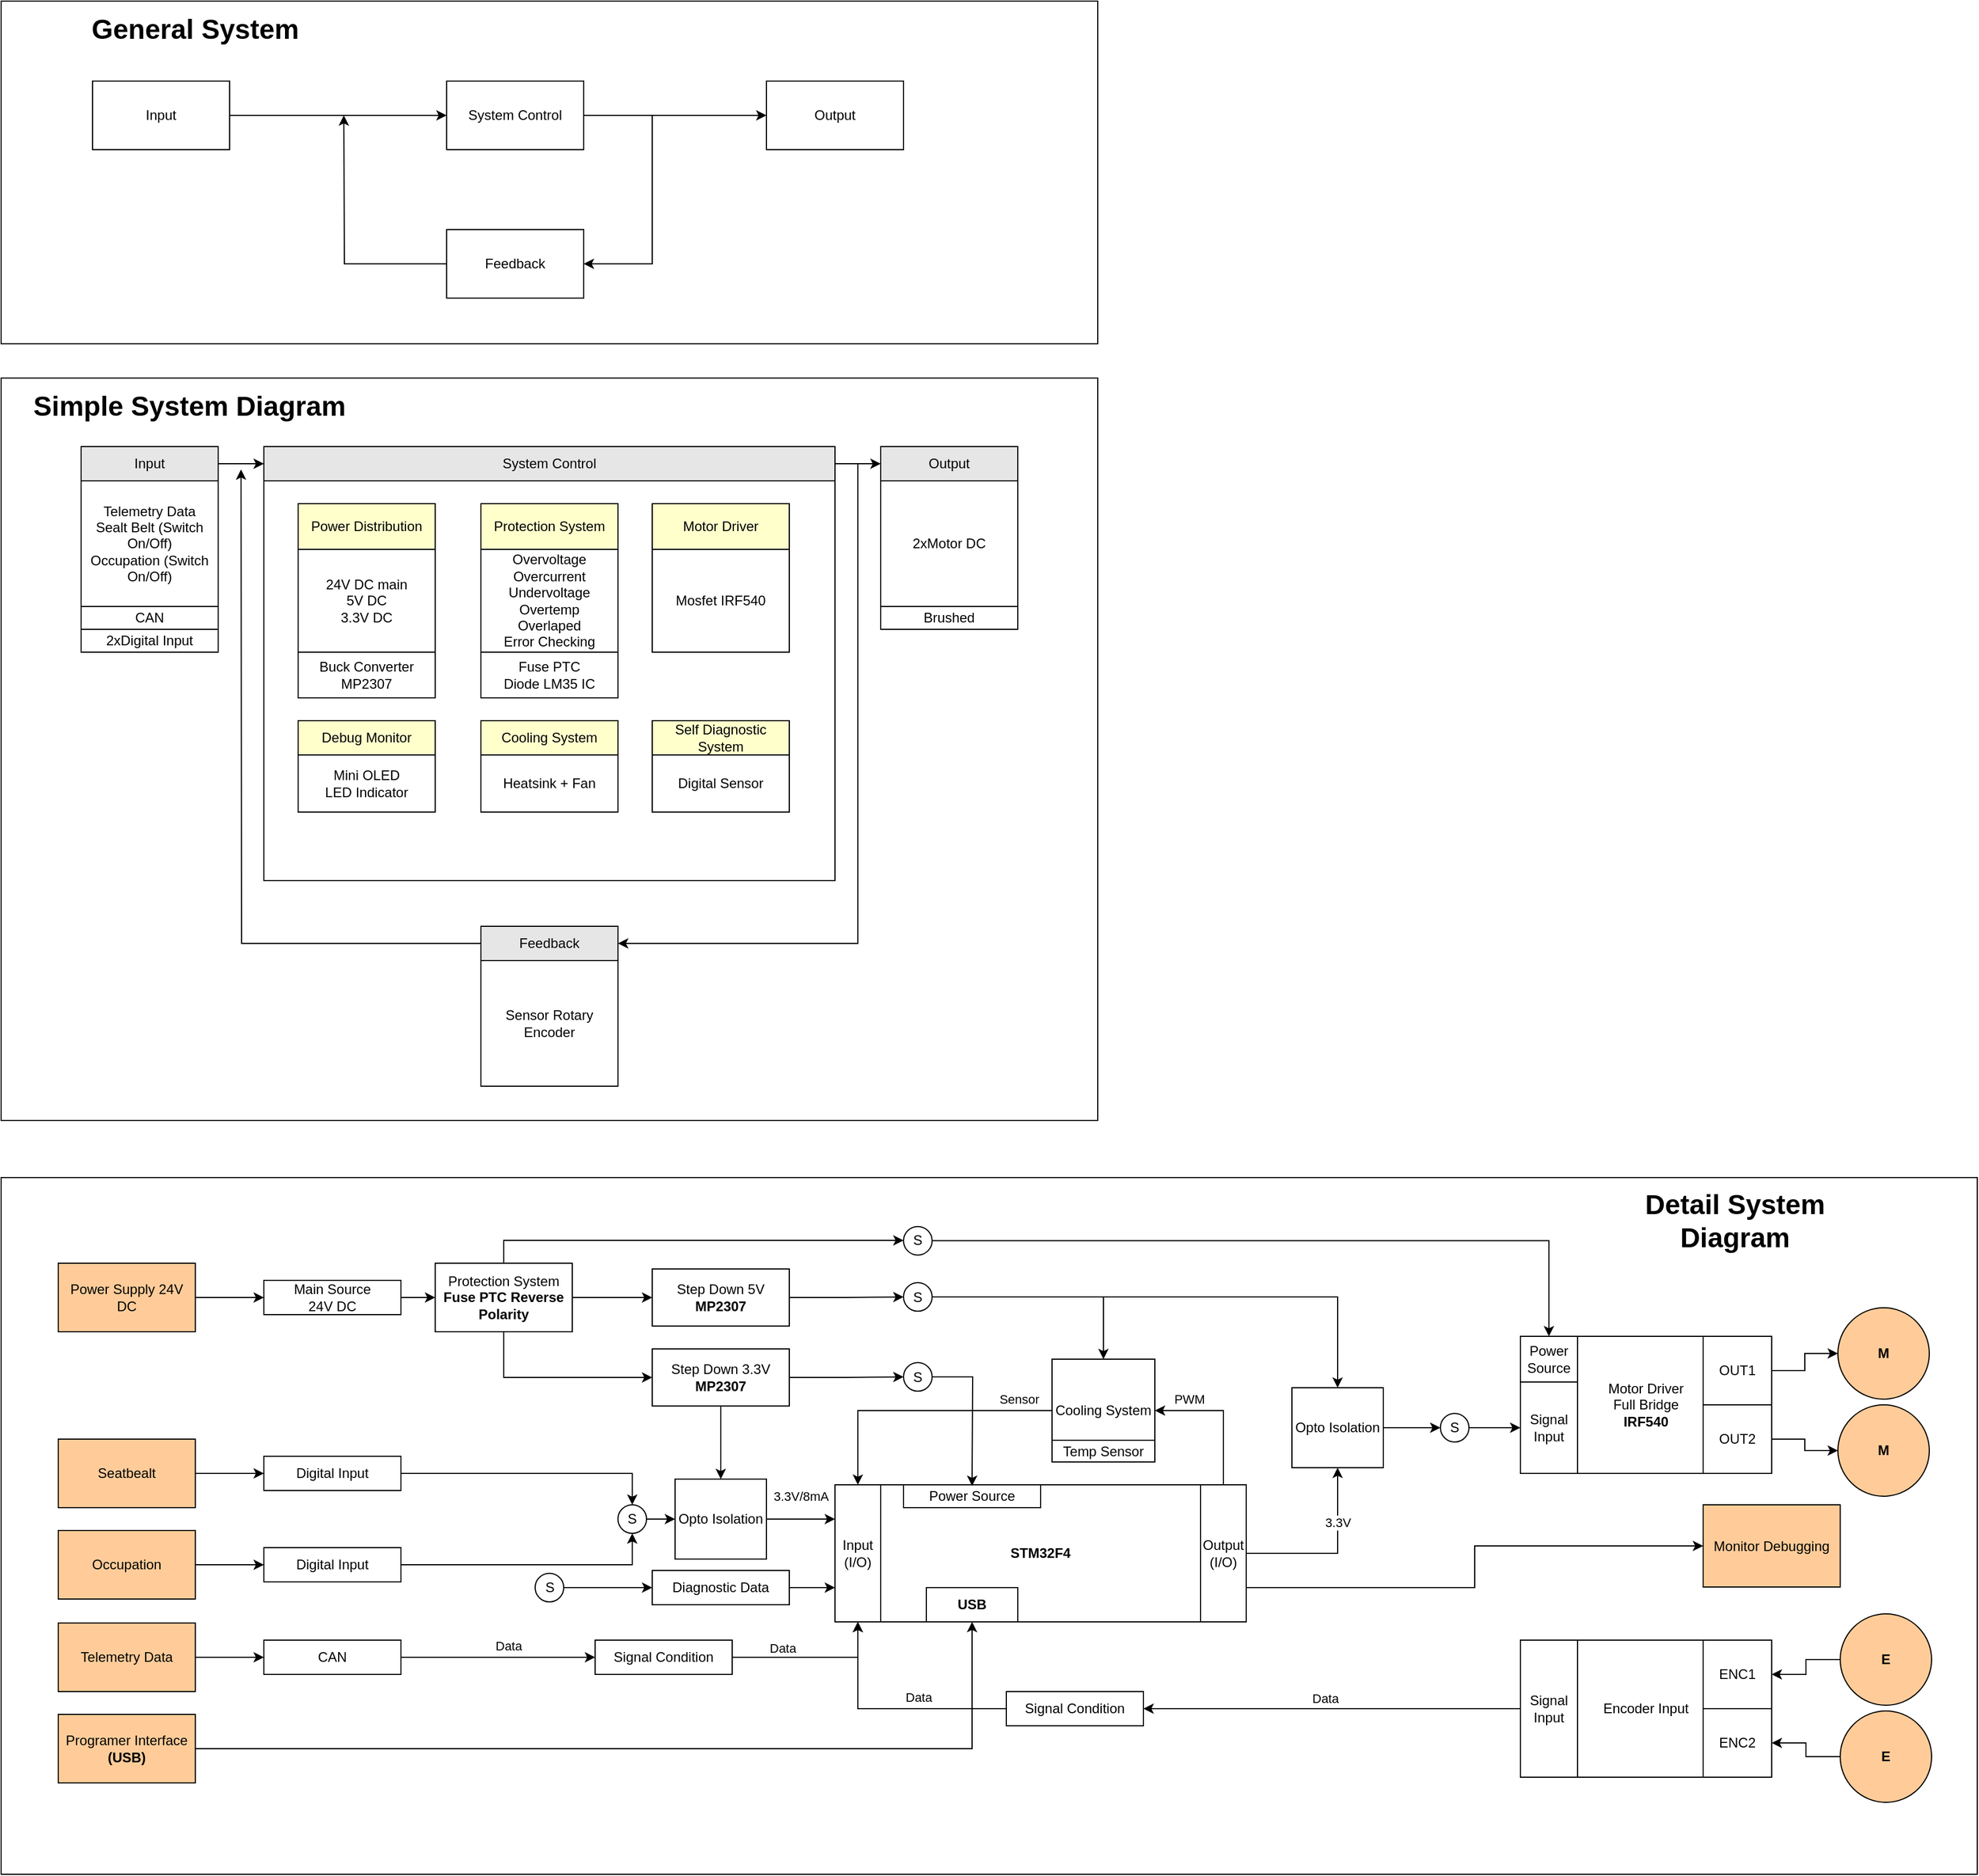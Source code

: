 <mxfile version="27.2.0">
  <diagram name="Page-1" id="41Ni5jZukup1uCENaV6l">
    <mxGraphModel dx="2491" dy="1466" grid="1" gridSize="10" guides="1" tooltips="1" connect="1" arrows="1" fold="1" page="1" pageScale="1" pageWidth="850" pageHeight="1100" math="0" shadow="0">
      <root>
        <mxCell id="0" />
        <mxCell id="1" parent="0" />
        <mxCell id="dQ-UanCfNuNo6SUK2G3S-51" value="" style="rounded=0;whiteSpace=wrap;html=1;movable=1;resizable=1;rotatable=1;deletable=1;editable=1;locked=0;connectable=1;" parent="1" vertex="1">
          <mxGeometry y="1030" width="1730" height="610" as="geometry" />
        </mxCell>
        <mxCell id="dQ-UanCfNuNo6SUK2G3S-48" value="" style="rounded=0;whiteSpace=wrap;html=1;" parent="1" vertex="1">
          <mxGeometry width="960" height="300" as="geometry" />
        </mxCell>
        <mxCell id="dQ-UanCfNuNo6SUK2G3S-47" value="" style="rounded=0;whiteSpace=wrap;html=1;" parent="1" vertex="1">
          <mxGeometry y="330" width="960" height="650" as="geometry" />
        </mxCell>
        <mxCell id="dQ-UanCfNuNo6SUK2G3S-27" value="" style="rounded=0;whiteSpace=wrap;html=1;" parent="1" vertex="1">
          <mxGeometry x="230" y="420" width="500" height="350" as="geometry" />
        </mxCell>
        <mxCell id="dQ-UanCfNuNo6SUK2G3S-7" value="" style="edgeStyle=orthogonalEdgeStyle;rounded=0;orthogonalLoop=1;jettySize=auto;html=1;" parent="1" source="dQ-UanCfNuNo6SUK2G3S-1" target="dQ-UanCfNuNo6SUK2G3S-2" edge="1">
          <mxGeometry relative="1" as="geometry" />
        </mxCell>
        <mxCell id="dQ-UanCfNuNo6SUK2G3S-1" value="Input" style="rounded=0;whiteSpace=wrap;html=1;" parent="1" vertex="1">
          <mxGeometry x="80" y="70" width="120" height="60" as="geometry" />
        </mxCell>
        <mxCell id="dQ-UanCfNuNo6SUK2G3S-8" value="" style="edgeStyle=orthogonalEdgeStyle;rounded=0;orthogonalLoop=1;jettySize=auto;html=1;" parent="1" source="dQ-UanCfNuNo6SUK2G3S-2" target="dQ-UanCfNuNo6SUK2G3S-4" edge="1">
          <mxGeometry relative="1" as="geometry" />
        </mxCell>
        <mxCell id="dQ-UanCfNuNo6SUK2G3S-9" style="edgeStyle=orthogonalEdgeStyle;rounded=0;orthogonalLoop=1;jettySize=auto;html=1;entryX=1;entryY=0.5;entryDx=0;entryDy=0;" parent="1" source="dQ-UanCfNuNo6SUK2G3S-2" target="dQ-UanCfNuNo6SUK2G3S-3" edge="1">
          <mxGeometry relative="1" as="geometry">
            <Array as="points">
              <mxPoint x="570" y="100" />
              <mxPoint x="570" y="230" />
            </Array>
          </mxGeometry>
        </mxCell>
        <mxCell id="dQ-UanCfNuNo6SUK2G3S-2" value="System Control" style="rounded=0;whiteSpace=wrap;html=1;" parent="1" vertex="1">
          <mxGeometry x="390" y="70" width="120" height="60" as="geometry" />
        </mxCell>
        <mxCell id="dQ-UanCfNuNo6SUK2G3S-10" style="edgeStyle=orthogonalEdgeStyle;rounded=0;orthogonalLoop=1;jettySize=auto;html=1;" parent="1" source="dQ-UanCfNuNo6SUK2G3S-3" edge="1">
          <mxGeometry relative="1" as="geometry">
            <mxPoint x="300" y="100" as="targetPoint" />
          </mxGeometry>
        </mxCell>
        <mxCell id="dQ-UanCfNuNo6SUK2G3S-3" value="Feedback" style="rounded=0;whiteSpace=wrap;html=1;" parent="1" vertex="1">
          <mxGeometry x="390" y="200" width="120" height="60" as="geometry" />
        </mxCell>
        <mxCell id="dQ-UanCfNuNo6SUK2G3S-4" value="Output" style="rounded=0;whiteSpace=wrap;html=1;" parent="1" vertex="1">
          <mxGeometry x="670" y="70" width="120" height="60" as="geometry" />
        </mxCell>
        <mxCell id="dQ-UanCfNuNo6SUK2G3S-41" style="edgeStyle=orthogonalEdgeStyle;rounded=0;orthogonalLoop=1;jettySize=auto;html=1;entryX=0;entryY=0.5;entryDx=0;entryDy=0;" parent="1" source="dQ-UanCfNuNo6SUK2G3S-11" target="dQ-UanCfNuNo6SUK2G3S-17" edge="1">
          <mxGeometry relative="1" as="geometry" />
        </mxCell>
        <mxCell id="dQ-UanCfNuNo6SUK2G3S-11" value="Input" style="rounded=0;whiteSpace=wrap;html=1;fillColor=#E6E6E6;" parent="1" vertex="1">
          <mxGeometry x="70" y="390" width="120" height="30" as="geometry" />
        </mxCell>
        <mxCell id="dQ-UanCfNuNo6SUK2G3S-12" value="Telemetry Data&lt;div&gt;&lt;div&gt;Sealt Belt (Switch On/Off)&lt;/div&gt;&lt;div&gt;Occupation (Switch On/Off)&lt;/div&gt;&lt;/div&gt;" style="rounded=0;whiteSpace=wrap;html=1;" parent="1" vertex="1">
          <mxGeometry x="70" y="420" width="120" height="110" as="geometry" />
        </mxCell>
        <mxCell id="dQ-UanCfNuNo6SUK2G3S-16" value="CAN" style="rounded=0;whiteSpace=wrap;html=1;" parent="1" vertex="1">
          <mxGeometry x="70" y="530" width="120" height="20" as="geometry" />
        </mxCell>
        <mxCell id="dQ-UanCfNuNo6SUK2G3S-42" style="edgeStyle=orthogonalEdgeStyle;rounded=0;orthogonalLoop=1;jettySize=auto;html=1;entryX=0;entryY=0.5;entryDx=0;entryDy=0;" parent="1" source="dQ-UanCfNuNo6SUK2G3S-17" target="dQ-UanCfNuNo6SUK2G3S-33" edge="1">
          <mxGeometry relative="1" as="geometry" />
        </mxCell>
        <mxCell id="dQ-UanCfNuNo6SUK2G3S-43" style="edgeStyle=orthogonalEdgeStyle;rounded=0;orthogonalLoop=1;jettySize=auto;html=1;entryX=1;entryY=0.5;entryDx=0;entryDy=0;" parent="1" source="dQ-UanCfNuNo6SUK2G3S-17" target="dQ-UanCfNuNo6SUK2G3S-37" edge="1">
          <mxGeometry relative="1" as="geometry">
            <Array as="points">
              <mxPoint x="750" y="405" />
              <mxPoint x="750" y="825" />
            </Array>
          </mxGeometry>
        </mxCell>
        <mxCell id="dQ-UanCfNuNo6SUK2G3S-17" value="System Control" style="rounded=0;whiteSpace=wrap;html=1;fillColor=#E6E6E6;" parent="1" vertex="1">
          <mxGeometry x="230" y="390" width="500" height="30" as="geometry" />
        </mxCell>
        <mxCell id="dQ-UanCfNuNo6SUK2G3S-19" value="Protection System" style="rounded=0;whiteSpace=wrap;html=1;fillColor=#FFFFCC;" parent="1" vertex="1">
          <mxGeometry x="420" y="440" width="120" height="40" as="geometry" />
        </mxCell>
        <mxCell id="dQ-UanCfNuNo6SUK2G3S-22" value="Power Distribution" style="rounded=0;whiteSpace=wrap;html=1;fillColor=#FFFFCC;" parent="1" vertex="1">
          <mxGeometry x="260" y="440" width="120" height="40" as="geometry" />
        </mxCell>
        <mxCell id="dQ-UanCfNuNo6SUK2G3S-23" value="Motor Driver" style="rounded=0;whiteSpace=wrap;html=1;fillColor=#FFFFCC;" parent="1" vertex="1">
          <mxGeometry x="570" y="440" width="120" height="40" as="geometry" />
        </mxCell>
        <mxCell id="dQ-UanCfNuNo6SUK2G3S-24" value="Overvoltage&lt;div&gt;Overcurrent&lt;/div&gt;&lt;div&gt;Undervoltage&lt;/div&gt;&lt;div&gt;Overtemp&lt;/div&gt;&lt;div&gt;Overlaped&lt;/div&gt;&lt;div&gt;Error Checking&lt;/div&gt;" style="rounded=0;whiteSpace=wrap;html=1;" parent="1" vertex="1">
          <mxGeometry x="420" y="480" width="120" height="90" as="geometry" />
        </mxCell>
        <mxCell id="dQ-UanCfNuNo6SUK2G3S-25" value="24V DC main&lt;div&gt;5V DC&lt;/div&gt;&lt;div&gt;3.3V DC&lt;/div&gt;" style="rounded=0;whiteSpace=wrap;html=1;" parent="1" vertex="1">
          <mxGeometry x="260" y="480" width="120" height="90" as="geometry" />
        </mxCell>
        <mxCell id="dQ-UanCfNuNo6SUK2G3S-26" value="Mosfet IRF540" style="rounded=0;whiteSpace=wrap;html=1;" parent="1" vertex="1">
          <mxGeometry x="570" y="480" width="120" height="90" as="geometry" />
        </mxCell>
        <mxCell id="dQ-UanCfNuNo6SUK2G3S-28" value="Buck Converter&lt;div&gt;MP2307&lt;/div&gt;" style="rounded=0;whiteSpace=wrap;html=1;" parent="1" vertex="1">
          <mxGeometry x="260" y="570" width="120" height="40" as="geometry" />
        </mxCell>
        <mxCell id="dQ-UanCfNuNo6SUK2G3S-29" value="Fuse PTC Diode&amp;nbsp;LM35 IC" style="rounded=0;whiteSpace=wrap;html=1;" parent="1" vertex="1">
          <mxGeometry x="420" y="570" width="120" height="40" as="geometry" />
        </mxCell>
        <mxCell id="dQ-UanCfNuNo6SUK2G3S-30" value="2xDigital Input" style="rounded=0;whiteSpace=wrap;html=1;" parent="1" vertex="1">
          <mxGeometry x="70" y="550" width="120" height="20" as="geometry" />
        </mxCell>
        <mxCell id="dQ-UanCfNuNo6SUK2G3S-31" value="Debug Monitor" style="rounded=0;whiteSpace=wrap;html=1;fillColor=#FFFFCC;" parent="1" vertex="1">
          <mxGeometry x="260" y="630" width="120" height="30" as="geometry" />
        </mxCell>
        <mxCell id="dQ-UanCfNuNo6SUK2G3S-32" value="Mini OLED&lt;div&gt;LED Indicator&lt;/div&gt;" style="rounded=0;whiteSpace=wrap;html=1;" parent="1" vertex="1">
          <mxGeometry x="260" y="660" width="120" height="50" as="geometry" />
        </mxCell>
        <mxCell id="dQ-UanCfNuNo6SUK2G3S-33" value="Output" style="rounded=0;whiteSpace=wrap;html=1;fillColor=#E6E6E6;" parent="1" vertex="1">
          <mxGeometry x="770" y="390" width="120" height="30" as="geometry" />
        </mxCell>
        <mxCell id="dQ-UanCfNuNo6SUK2G3S-34" value="2xMotor DC" style="rounded=0;whiteSpace=wrap;html=1;" parent="1" vertex="1">
          <mxGeometry x="770" y="420" width="120" height="110" as="geometry" />
        </mxCell>
        <mxCell id="dQ-UanCfNuNo6SUK2G3S-35" value="Brushed" style="rounded=0;whiteSpace=wrap;html=1;" parent="1" vertex="1">
          <mxGeometry x="770" y="530" width="120" height="20" as="geometry" />
        </mxCell>
        <mxCell id="dQ-UanCfNuNo6SUK2G3S-44" style="edgeStyle=orthogonalEdgeStyle;rounded=0;orthogonalLoop=1;jettySize=auto;html=1;" parent="1" source="dQ-UanCfNuNo6SUK2G3S-37" edge="1">
          <mxGeometry relative="1" as="geometry">
            <mxPoint x="210" y="410" as="targetPoint" />
          </mxGeometry>
        </mxCell>
        <mxCell id="dQ-UanCfNuNo6SUK2G3S-37" value="Feedback" style="rounded=0;whiteSpace=wrap;html=1;fillColor=#E6E6E6;" parent="1" vertex="1">
          <mxGeometry x="420" y="810" width="120" height="30" as="geometry" />
        </mxCell>
        <mxCell id="dQ-UanCfNuNo6SUK2G3S-38" value="Sensor Rotary Encoder" style="rounded=0;whiteSpace=wrap;html=1;" parent="1" vertex="1">
          <mxGeometry x="420" y="840" width="120" height="110" as="geometry" />
        </mxCell>
        <mxCell id="dQ-UanCfNuNo6SUK2G3S-45" value="Cooling System" style="rounded=0;whiteSpace=wrap;html=1;fillColor=#FFFFCC;" parent="1" vertex="1">
          <mxGeometry x="420" y="630" width="120" height="30" as="geometry" />
        </mxCell>
        <mxCell id="dQ-UanCfNuNo6SUK2G3S-46" value="Heatsink + Fan" style="rounded=0;whiteSpace=wrap;html=1;" parent="1" vertex="1">
          <mxGeometry x="420" y="660" width="120" height="50" as="geometry" />
        </mxCell>
        <mxCell id="dQ-UanCfNuNo6SUK2G3S-49" value="&lt;font style=&quot;font-size: 24px;&quot;&gt;General System&lt;/font&gt;" style="text;html=1;align=center;verticalAlign=middle;whiteSpace=wrap;rounded=0;fontStyle=1" parent="1" vertex="1">
          <mxGeometry x="30" y="10" width="280" height="30" as="geometry" />
        </mxCell>
        <mxCell id="dQ-UanCfNuNo6SUK2G3S-50" value="&lt;font style=&quot;font-size: 24px;&quot;&gt;Simple System Diagram&lt;/font&gt;" style="text;html=1;align=center;verticalAlign=middle;whiteSpace=wrap;rounded=0;fontStyle=1" parent="1" vertex="1">
          <mxGeometry x="10" y="340" width="310" height="30" as="geometry" />
        </mxCell>
        <mxCell id="dQ-UanCfNuNo6SUK2G3S-52" value="&lt;font style=&quot;font-size: 24px;&quot;&gt;Detail System Diagram&lt;/font&gt;" style="text;html=1;align=center;verticalAlign=middle;whiteSpace=wrap;rounded=0;fontStyle=1" parent="1" vertex="1">
          <mxGeometry x="1418" y="1035" width="200" height="65" as="geometry" />
        </mxCell>
        <mxCell id="dQ-UanCfNuNo6SUK2G3S-204" style="edgeStyle=orthogonalEdgeStyle;rounded=0;orthogonalLoop=1;jettySize=auto;html=1;entryX=0.5;entryY=0;entryDx=0;entryDy=0;" parent="1" source="dQ-UanCfNuNo6SUK2G3S-53" target="dQ-UanCfNuNo6SUK2G3S-196" edge="1">
          <mxGeometry relative="1" as="geometry" />
        </mxCell>
        <mxCell id="dQ-UanCfNuNo6SUK2G3S-53" value="Digital Input" style="rounded=0;whiteSpace=wrap;html=1;" parent="1" vertex="1">
          <mxGeometry x="230" y="1274" width="120" height="30" as="geometry" />
        </mxCell>
        <mxCell id="dQ-UanCfNuNo6SUK2G3S-205" style="edgeStyle=orthogonalEdgeStyle;rounded=0;orthogonalLoop=1;jettySize=auto;html=1;entryX=0.5;entryY=1;entryDx=0;entryDy=0;" parent="1" source="dQ-UanCfNuNo6SUK2G3S-54" target="dQ-UanCfNuNo6SUK2G3S-196" edge="1">
          <mxGeometry relative="1" as="geometry" />
        </mxCell>
        <mxCell id="dQ-UanCfNuNo6SUK2G3S-54" value="Digital Input" style="rounded=0;whiteSpace=wrap;html=1;" parent="1" vertex="1">
          <mxGeometry x="230" y="1354" width="120" height="30" as="geometry" />
        </mxCell>
        <mxCell id="dQ-UanCfNuNo6SUK2G3S-66" style="edgeStyle=orthogonalEdgeStyle;rounded=0;orthogonalLoop=1;jettySize=auto;html=1;" parent="1" source="dQ-UanCfNuNo6SUK2G3S-152" target="dQ-UanCfNuNo6SUK2G3S-63" edge="1">
          <mxGeometry relative="1" as="geometry" />
        </mxCell>
        <mxCell id="dQ-UanCfNuNo6SUK2G3S-157" value="Data" style="edgeLabel;html=1;align=center;verticalAlign=middle;resizable=0;points=[];" parent="dQ-UanCfNuNo6SUK2G3S-66" vertex="1" connectable="0">
          <mxGeometry x="-0.379" relative="1" as="geometry">
            <mxPoint y="-8" as="offset" />
          </mxGeometry>
        </mxCell>
        <mxCell id="dQ-UanCfNuNo6SUK2G3S-55" value="CAN" style="rounded=0;whiteSpace=wrap;html=1;" parent="1" vertex="1">
          <mxGeometry x="230" y="1435" width="120" height="30" as="geometry" />
        </mxCell>
        <mxCell id="dQ-UanCfNuNo6SUK2G3S-65" style="edgeStyle=orthogonalEdgeStyle;rounded=0;orthogonalLoop=1;jettySize=auto;html=1;entryX=0;entryY=0.25;entryDx=0;entryDy=0;" parent="1" source="dQ-UanCfNuNo6SUK2G3S-56" target="dQ-UanCfNuNo6SUK2G3S-63" edge="1">
          <mxGeometry relative="1" as="geometry" />
        </mxCell>
        <mxCell id="dQ-UanCfNuNo6SUK2G3S-71" value="3.3V/8mA" style="edgeLabel;html=1;align=center;verticalAlign=middle;resizable=0;points=[];" parent="dQ-UanCfNuNo6SUK2G3S-65" vertex="1" connectable="0">
          <mxGeometry x="-0.229" y="-1" relative="1" as="geometry">
            <mxPoint x="7" y="-21" as="offset" />
          </mxGeometry>
        </mxCell>
        <mxCell id="dQ-UanCfNuNo6SUK2G3S-56" value="Opto Isolation" style="rounded=0;whiteSpace=wrap;html=1;" parent="1" vertex="1">
          <mxGeometry x="590" y="1294" width="80" height="70" as="geometry" />
        </mxCell>
        <mxCell id="dQ-UanCfNuNo6SUK2G3S-76" style="edgeStyle=orthogonalEdgeStyle;rounded=0;orthogonalLoop=1;jettySize=auto;html=1;" parent="1" source="dQ-UanCfNuNo6SUK2G3S-104" target="dQ-UanCfNuNo6SUK2G3S-69" edge="1">
          <mxGeometry relative="1" as="geometry" />
        </mxCell>
        <mxCell id="dQ-UanCfNuNo6SUK2G3S-68" value="Main Source&lt;div&gt;24V DC&lt;/div&gt;" style="rounded=0;whiteSpace=wrap;html=1;" parent="1" vertex="1">
          <mxGeometry x="230" y="1120" width="120" height="30" as="geometry" />
        </mxCell>
        <mxCell id="dQ-UanCfNuNo6SUK2G3S-148" style="edgeStyle=orthogonalEdgeStyle;rounded=0;orthogonalLoop=1;jettySize=auto;html=1;entryX=0.5;entryY=0;entryDx=0;entryDy=0;" parent="1" source="dQ-UanCfNuNo6SUK2G3S-193" target="dQ-UanCfNuNo6SUK2G3S-146" edge="1">
          <mxGeometry relative="1" as="geometry" />
        </mxCell>
        <mxCell id="dQ-UanCfNuNo6SUK2G3S-198" style="edgeStyle=orthogonalEdgeStyle;rounded=0;orthogonalLoop=1;jettySize=auto;html=1;entryX=0;entryY=0.5;entryDx=0;entryDy=0;" parent="1" source="dQ-UanCfNuNo6SUK2G3S-69" target="dQ-UanCfNuNo6SUK2G3S-193" edge="1">
          <mxGeometry relative="1" as="geometry" />
        </mxCell>
        <mxCell id="dQ-UanCfNuNo6SUK2G3S-69" value="Step Down 5V&lt;div&gt;&lt;b&gt;MP2307&lt;/b&gt;&lt;/div&gt;" style="rounded=0;whiteSpace=wrap;html=1;" parent="1" vertex="1">
          <mxGeometry x="570" y="1110" width="120" height="50" as="geometry" />
        </mxCell>
        <mxCell id="dQ-UanCfNuNo6SUK2G3S-74" style="edgeStyle=orthogonalEdgeStyle;rounded=0;orthogonalLoop=1;jettySize=auto;html=1;" parent="1" source="dQ-UanCfNuNo6SUK2G3S-70" target="dQ-UanCfNuNo6SUK2G3S-56" edge="1">
          <mxGeometry relative="1" as="geometry" />
        </mxCell>
        <mxCell id="dQ-UanCfNuNo6SUK2G3S-199" style="edgeStyle=orthogonalEdgeStyle;rounded=0;orthogonalLoop=1;jettySize=auto;html=1;entryX=0;entryY=0.5;entryDx=0;entryDy=0;" parent="1" source="dQ-UanCfNuNo6SUK2G3S-70" target="dQ-UanCfNuNo6SUK2G3S-195" edge="1">
          <mxGeometry relative="1" as="geometry">
            <mxPoint x="750" y="1205.0" as="targetPoint" />
          </mxGeometry>
        </mxCell>
        <mxCell id="dQ-UanCfNuNo6SUK2G3S-70" value="Step Down 3.3V&lt;div&gt;&lt;b&gt;MP2307&lt;/b&gt;&lt;/div&gt;" style="rounded=0;whiteSpace=wrap;html=1;" parent="1" vertex="1">
          <mxGeometry x="570" y="1180" width="120" height="50" as="geometry" />
        </mxCell>
        <mxCell id="dQ-UanCfNuNo6SUK2G3S-75" value="" style="group" parent="1" vertex="1" connectable="0">
          <mxGeometry x="730" y="1299" width="360" height="120" as="geometry" />
        </mxCell>
        <mxCell id="dQ-UanCfNuNo6SUK2G3S-60" value="&lt;b&gt;STM32F4&lt;/b&gt;" style="rounded=0;whiteSpace=wrap;html=1;" parent="dQ-UanCfNuNo6SUK2G3S-75" vertex="1">
          <mxGeometry width="360" height="120" as="geometry" />
        </mxCell>
        <mxCell id="dQ-UanCfNuNo6SUK2G3S-63" value="Input (I/O)" style="rounded=0;whiteSpace=wrap;html=1;" parent="dQ-UanCfNuNo6SUK2G3S-75" vertex="1">
          <mxGeometry width="40" height="120" as="geometry" />
        </mxCell>
        <mxCell id="dQ-UanCfNuNo6SUK2G3S-64" value="Output (I/O)" style="rounded=0;whiteSpace=wrap;html=1;" parent="dQ-UanCfNuNo6SUK2G3S-75" vertex="1">
          <mxGeometry x="320" width="40" height="120" as="geometry" />
        </mxCell>
        <mxCell id="dQ-UanCfNuNo6SUK2G3S-67" value="Power Source" style="rounded=0;whiteSpace=wrap;html=1;" parent="dQ-UanCfNuNo6SUK2G3S-75" vertex="1">
          <mxGeometry x="60" width="120" height="20" as="geometry" />
        </mxCell>
        <mxCell id="dQ-UanCfNuNo6SUK2G3S-179" value="&lt;b&gt;USB&lt;/b&gt;" style="rounded=0;whiteSpace=wrap;html=1;" parent="dQ-UanCfNuNo6SUK2G3S-75" vertex="1">
          <mxGeometry x="80" y="90" width="80" height="30" as="geometry" />
        </mxCell>
        <mxCell id="dQ-UanCfNuNo6SUK2G3S-207" value="" style="edgeStyle=orthogonalEdgeStyle;rounded=0;orthogonalLoop=1;jettySize=auto;html=1;" parent="1" source="dQ-UanCfNuNo6SUK2G3S-79" target="dQ-UanCfNuNo6SUK2G3S-197" edge="1">
          <mxGeometry relative="1" as="geometry" />
        </mxCell>
        <mxCell id="dQ-UanCfNuNo6SUK2G3S-79" value="Opto Isolation" style="rounded=0;whiteSpace=wrap;html=1;" parent="1" vertex="1">
          <mxGeometry x="1130" y="1214" width="80" height="70" as="geometry" />
        </mxCell>
        <mxCell id="dQ-UanCfNuNo6SUK2G3S-81" value="" style="edgeStyle=orthogonalEdgeStyle;rounded=0;orthogonalLoop=1;jettySize=auto;html=1;" parent="1" source="dQ-UanCfNuNo6SUK2G3S-64" target="dQ-UanCfNuNo6SUK2G3S-79" edge="1">
          <mxGeometry relative="1" as="geometry" />
        </mxCell>
        <mxCell id="dQ-UanCfNuNo6SUK2G3S-84" value="3.3V" style="edgeLabel;html=1;align=center;verticalAlign=middle;resizable=0;points=[];" parent="dQ-UanCfNuNo6SUK2G3S-81" vertex="1" connectable="0">
          <mxGeometry x="0.067" y="3" relative="1" as="geometry">
            <mxPoint x="3" y="-25" as="offset" />
          </mxGeometry>
        </mxCell>
        <mxCell id="dQ-UanCfNuNo6SUK2G3S-90" value="" style="group" parent="1" vertex="1" connectable="0">
          <mxGeometry x="1330" y="1169" width="220" height="120" as="geometry" />
        </mxCell>
        <mxCell id="dQ-UanCfNuNo6SUK2G3S-78" value="Motor Driver&lt;div&gt;Full Bridge&lt;/div&gt;&lt;div&gt;&lt;b&gt;IRF540&lt;/b&gt;&lt;/div&gt;" style="rounded=0;whiteSpace=wrap;html=1;" parent="dQ-UanCfNuNo6SUK2G3S-90" vertex="1">
          <mxGeometry width="220" height="120" as="geometry" />
        </mxCell>
        <mxCell id="dQ-UanCfNuNo6SUK2G3S-86" value="OUT1" style="whiteSpace=wrap;html=1;aspect=fixed;" parent="dQ-UanCfNuNo6SUK2G3S-90" vertex="1">
          <mxGeometry x="160" width="60" height="60" as="geometry" />
        </mxCell>
        <mxCell id="dQ-UanCfNuNo6SUK2G3S-87" value="OUT2" style="whiteSpace=wrap;html=1;aspect=fixed;" parent="dQ-UanCfNuNo6SUK2G3S-90" vertex="1">
          <mxGeometry x="160" y="60" width="60" height="60" as="geometry" />
        </mxCell>
        <mxCell id="dQ-UanCfNuNo6SUK2G3S-88" value="Signal Input" style="rounded=0;whiteSpace=wrap;html=1;" parent="dQ-UanCfNuNo6SUK2G3S-90" vertex="1">
          <mxGeometry y="40" width="50" height="80" as="geometry" />
        </mxCell>
        <mxCell id="dQ-UanCfNuNo6SUK2G3S-89" value="Power Source" style="rounded=0;whiteSpace=wrap;html=1;" parent="dQ-UanCfNuNo6SUK2G3S-90" vertex="1">
          <mxGeometry width="50" height="40" as="geometry" />
        </mxCell>
        <mxCell id="dQ-UanCfNuNo6SUK2G3S-103" value="" style="edgeStyle=orthogonalEdgeStyle;rounded=0;orthogonalLoop=1;jettySize=auto;html=1;" parent="1" source="dQ-UanCfNuNo6SUK2G3S-68" target="dQ-UanCfNuNo6SUK2G3S-104" edge="1">
          <mxGeometry relative="1" as="geometry">
            <mxPoint x="350" y="1135" as="sourcePoint" />
            <mxPoint x="520" y="1135" as="targetPoint" />
          </mxGeometry>
        </mxCell>
        <mxCell id="dQ-UanCfNuNo6SUK2G3S-105" style="edgeStyle=orthogonalEdgeStyle;rounded=0;orthogonalLoop=1;jettySize=auto;html=1;exitX=0.5;exitY=1;exitDx=0;exitDy=0;entryX=0;entryY=0.5;entryDx=0;entryDy=0;" parent="1" source="dQ-UanCfNuNo6SUK2G3S-104" target="dQ-UanCfNuNo6SUK2G3S-70" edge="1">
          <mxGeometry relative="1" as="geometry" />
        </mxCell>
        <mxCell id="dQ-UanCfNuNo6SUK2G3S-104" value="Protection System&lt;div&gt;&lt;b&gt;Fuse PTC Reverse Polarity&lt;/b&gt;&lt;/div&gt;" style="rounded=0;whiteSpace=wrap;html=1;" parent="1" vertex="1">
          <mxGeometry x="380" y="1105" width="120" height="60" as="geometry" />
        </mxCell>
        <mxCell id="dQ-UanCfNuNo6SUK2G3S-118" style="edgeStyle=orthogonalEdgeStyle;rounded=0;orthogonalLoop=1;jettySize=auto;html=1;exitX=0;exitY=0.5;exitDx=0;exitDy=0;" parent="1" source="dQ-UanCfNuNo6SUK2G3S-107" target="dQ-UanCfNuNo6SUK2G3S-63" edge="1">
          <mxGeometry relative="1" as="geometry" />
        </mxCell>
        <mxCell id="dQ-UanCfNuNo6SUK2G3S-155" value="Data" style="edgeLabel;html=1;align=center;verticalAlign=middle;resizable=0;points=[];" parent="dQ-UanCfNuNo6SUK2G3S-118" vertex="1" connectable="0">
          <mxGeometry x="-0.251" y="4" relative="1" as="geometry">
            <mxPoint y="-14" as="offset" />
          </mxGeometry>
        </mxCell>
        <mxCell id="dQ-UanCfNuNo6SUK2G3S-107" value="Signal Condition" style="rounded=0;whiteSpace=wrap;html=1;" parent="1" vertex="1">
          <mxGeometry x="880" y="1480" width="120" height="30" as="geometry" />
        </mxCell>
        <mxCell id="dQ-UanCfNuNo6SUK2G3S-122" value="" style="group" parent="1" vertex="1" connectable="0">
          <mxGeometry x="1330" y="1435" width="220" height="120" as="geometry" />
        </mxCell>
        <mxCell id="dQ-UanCfNuNo6SUK2G3S-123" value="Encoder Input" style="rounded=0;whiteSpace=wrap;html=1;" parent="dQ-UanCfNuNo6SUK2G3S-122" vertex="1">
          <mxGeometry width="220" height="120" as="geometry" />
        </mxCell>
        <mxCell id="dQ-UanCfNuNo6SUK2G3S-124" value="ENC1" style="whiteSpace=wrap;html=1;aspect=fixed;" parent="dQ-UanCfNuNo6SUK2G3S-122" vertex="1">
          <mxGeometry x="160" width="60" height="60" as="geometry" />
        </mxCell>
        <mxCell id="dQ-UanCfNuNo6SUK2G3S-125" value="ENC2" style="whiteSpace=wrap;html=1;aspect=fixed;" parent="dQ-UanCfNuNo6SUK2G3S-122" vertex="1">
          <mxGeometry x="160" y="60" width="60" height="60" as="geometry" />
        </mxCell>
        <mxCell id="dQ-UanCfNuNo6SUK2G3S-126" value="Signal Input" style="rounded=0;whiteSpace=wrap;html=1;" parent="dQ-UanCfNuNo6SUK2G3S-122" vertex="1">
          <mxGeometry width="50" height="120" as="geometry" />
        </mxCell>
        <mxCell id="dQ-UanCfNuNo6SUK2G3S-131" style="edgeStyle=orthogonalEdgeStyle;rounded=0;orthogonalLoop=1;jettySize=auto;html=1;exitX=0;exitY=0.5;exitDx=0;exitDy=0;" parent="1" source="dQ-UanCfNuNo6SUK2G3S-126" target="dQ-UanCfNuNo6SUK2G3S-107" edge="1">
          <mxGeometry relative="1" as="geometry" />
        </mxCell>
        <mxCell id="dQ-UanCfNuNo6SUK2G3S-156" value="Data" style="edgeLabel;html=1;align=center;verticalAlign=middle;resizable=0;points=[];" parent="dQ-UanCfNuNo6SUK2G3S-131" vertex="1" connectable="0">
          <mxGeometry x="0.039" y="-1" relative="1" as="geometry">
            <mxPoint y="-8" as="offset" />
          </mxGeometry>
        </mxCell>
        <mxCell id="dQ-UanCfNuNo6SUK2G3S-132" value="M" style="ellipse;whiteSpace=wrap;html=1;aspect=fixed;fontStyle=1;fillColor=#FFCC99;" parent="1" vertex="1">
          <mxGeometry x="1608" y="1144" width="80" height="80" as="geometry" />
        </mxCell>
        <mxCell id="dQ-UanCfNuNo6SUK2G3S-135" value="M" style="ellipse;whiteSpace=wrap;html=1;aspect=fixed;fontStyle=1;fillColor=#FFCC99;" parent="1" vertex="1">
          <mxGeometry x="1608" y="1229" width="80" height="80" as="geometry" />
        </mxCell>
        <mxCell id="dQ-UanCfNuNo6SUK2G3S-138" style="edgeStyle=orthogonalEdgeStyle;rounded=0;orthogonalLoop=1;jettySize=auto;html=1;entryX=1;entryY=0.5;entryDx=0;entryDy=0;" parent="1" source="dQ-UanCfNuNo6SUK2G3S-136" target="dQ-UanCfNuNo6SUK2G3S-124" edge="1">
          <mxGeometry relative="1" as="geometry" />
        </mxCell>
        <mxCell id="dQ-UanCfNuNo6SUK2G3S-136" value="E" style="ellipse;whiteSpace=wrap;html=1;aspect=fixed;fontStyle=1;fillColor=#FFCC99;" parent="1" vertex="1">
          <mxGeometry x="1610" y="1412" width="80" height="80" as="geometry" />
        </mxCell>
        <mxCell id="dQ-UanCfNuNo6SUK2G3S-139" style="edgeStyle=orthogonalEdgeStyle;rounded=0;orthogonalLoop=1;jettySize=auto;html=1;exitX=0;exitY=0.5;exitDx=0;exitDy=0;entryX=1;entryY=0.5;entryDx=0;entryDy=0;" parent="1" source="dQ-UanCfNuNo6SUK2G3S-137" target="dQ-UanCfNuNo6SUK2G3S-125" edge="1">
          <mxGeometry relative="1" as="geometry" />
        </mxCell>
        <mxCell id="dQ-UanCfNuNo6SUK2G3S-137" value="E" style="ellipse;whiteSpace=wrap;html=1;aspect=fixed;fontStyle=1;fillColor=#FFCC99;" parent="1" vertex="1">
          <mxGeometry x="1610" y="1497" width="80" height="80" as="geometry" />
        </mxCell>
        <mxCell id="dQ-UanCfNuNo6SUK2G3S-142" style="edgeStyle=orthogonalEdgeStyle;rounded=0;orthogonalLoop=1;jettySize=auto;html=1;" parent="1" source="dQ-UanCfNuNo6SUK2G3S-86" target="dQ-UanCfNuNo6SUK2G3S-132" edge="1">
          <mxGeometry relative="1" as="geometry" />
        </mxCell>
        <mxCell id="dQ-UanCfNuNo6SUK2G3S-143" style="edgeStyle=orthogonalEdgeStyle;rounded=0;orthogonalLoop=1;jettySize=auto;html=1;" parent="1" source="dQ-UanCfNuNo6SUK2G3S-87" target="dQ-UanCfNuNo6SUK2G3S-135" edge="1">
          <mxGeometry relative="1" as="geometry">
            <mxPoint x="1790" y="1369" as="targetPoint" />
          </mxGeometry>
        </mxCell>
        <mxCell id="dQ-UanCfNuNo6SUK2G3S-150" value="" style="group" parent="1" vertex="1" connectable="0">
          <mxGeometry x="920" y="1189" width="90" height="90" as="geometry" />
        </mxCell>
        <mxCell id="dQ-UanCfNuNo6SUK2G3S-146" value="Cooling System" style="whiteSpace=wrap;html=1;aspect=fixed;" parent="dQ-UanCfNuNo6SUK2G3S-150" vertex="1">
          <mxGeometry width="90" height="90" as="geometry" />
        </mxCell>
        <mxCell id="dQ-UanCfNuNo6SUK2G3S-149" value="Temp Sensor" style="rounded=0;whiteSpace=wrap;html=1;" parent="dQ-UanCfNuNo6SUK2G3S-150" vertex="1">
          <mxGeometry y="71" width="90" height="19" as="geometry" />
        </mxCell>
        <mxCell id="dQ-UanCfNuNo6SUK2G3S-151" style="edgeStyle=orthogonalEdgeStyle;rounded=0;orthogonalLoop=1;jettySize=auto;html=1;" parent="1" source="dQ-UanCfNuNo6SUK2G3S-146" target="dQ-UanCfNuNo6SUK2G3S-63" edge="1">
          <mxGeometry relative="1" as="geometry" />
        </mxCell>
        <mxCell id="r51Al-twmaQt94lBJA2R-4" value="Sensor" style="edgeLabel;html=1;align=center;verticalAlign=middle;resizable=0;points=[];" vertex="1" connectable="0" parent="dQ-UanCfNuNo6SUK2G3S-151">
          <mxGeometry x="-0.05" y="1" relative="1" as="geometry">
            <mxPoint x="82" y="-11" as="offset" />
          </mxGeometry>
        </mxCell>
        <mxCell id="dQ-UanCfNuNo6SUK2G3S-153" value="" style="edgeStyle=orthogonalEdgeStyle;rounded=0;orthogonalLoop=1;jettySize=auto;html=1;" parent="1" source="dQ-UanCfNuNo6SUK2G3S-55" target="dQ-UanCfNuNo6SUK2G3S-152" edge="1">
          <mxGeometry relative="1" as="geometry">
            <mxPoint x="350" y="1450" as="sourcePoint" />
            <mxPoint x="750" y="1419" as="targetPoint" />
          </mxGeometry>
        </mxCell>
        <mxCell id="dQ-UanCfNuNo6SUK2G3S-154" value="Data" style="edgeLabel;html=1;align=center;verticalAlign=middle;resizable=0;points=[];" parent="dQ-UanCfNuNo6SUK2G3S-153" vertex="1" connectable="0">
          <mxGeometry x="0.103" y="-1" relative="1" as="geometry">
            <mxPoint y="-11" as="offset" />
          </mxGeometry>
        </mxCell>
        <mxCell id="dQ-UanCfNuNo6SUK2G3S-152" value="Signal Condition" style="rounded=0;whiteSpace=wrap;html=1;" parent="1" vertex="1">
          <mxGeometry x="520" y="1435" width="120" height="30" as="geometry" />
        </mxCell>
        <mxCell id="dQ-UanCfNuNo6SUK2G3S-162" style="edgeStyle=orthogonalEdgeStyle;rounded=0;orthogonalLoop=1;jettySize=auto;html=1;" parent="1" source="dQ-UanCfNuNo6SUK2G3S-158" target="dQ-UanCfNuNo6SUK2G3S-68" edge="1">
          <mxGeometry relative="1" as="geometry" />
        </mxCell>
        <mxCell id="dQ-UanCfNuNo6SUK2G3S-158" value="Power Supply 24V DC" style="rounded=0;whiteSpace=wrap;html=1;fillColor=#FFCC99;" parent="1" vertex="1">
          <mxGeometry x="50" y="1105" width="120" height="60" as="geometry" />
        </mxCell>
        <mxCell id="dQ-UanCfNuNo6SUK2G3S-163" style="edgeStyle=orthogonalEdgeStyle;rounded=0;orthogonalLoop=1;jettySize=auto;html=1;entryX=0;entryY=0.5;entryDx=0;entryDy=0;" parent="1" source="dQ-UanCfNuNo6SUK2G3S-159" target="dQ-UanCfNuNo6SUK2G3S-53" edge="1">
          <mxGeometry relative="1" as="geometry">
            <mxPoint x="220" y="1300" as="targetPoint" />
          </mxGeometry>
        </mxCell>
        <mxCell id="dQ-UanCfNuNo6SUK2G3S-159" value="Seatbealt" style="rounded=0;whiteSpace=wrap;html=1;fillColor=#FFCC99;" parent="1" vertex="1">
          <mxGeometry x="50" y="1259" width="120" height="60" as="geometry" />
        </mxCell>
        <mxCell id="dQ-UanCfNuNo6SUK2G3S-164" style="edgeStyle=orthogonalEdgeStyle;rounded=0;orthogonalLoop=1;jettySize=auto;html=1;entryX=0;entryY=0.5;entryDx=0;entryDy=0;" parent="1" source="dQ-UanCfNuNo6SUK2G3S-160" target="dQ-UanCfNuNo6SUK2G3S-54" edge="1">
          <mxGeometry relative="1" as="geometry" />
        </mxCell>
        <mxCell id="dQ-UanCfNuNo6SUK2G3S-160" value="Occupation" style="rounded=0;whiteSpace=wrap;html=1;fillColor=#FFCC99;" parent="1" vertex="1">
          <mxGeometry x="50" y="1339" width="120" height="60" as="geometry" />
        </mxCell>
        <mxCell id="dQ-UanCfNuNo6SUK2G3S-171" style="edgeStyle=orthogonalEdgeStyle;rounded=0;orthogonalLoop=1;jettySize=auto;html=1;" parent="1" source="dQ-UanCfNuNo6SUK2G3S-161" target="dQ-UanCfNuNo6SUK2G3S-55" edge="1">
          <mxGeometry relative="1" as="geometry" />
        </mxCell>
        <mxCell id="dQ-UanCfNuNo6SUK2G3S-161" value="Telemetry Data" style="rounded=0;whiteSpace=wrap;html=1;fillColor=#FFCC99;" parent="1" vertex="1">
          <mxGeometry x="50" y="1420" width="120" height="60" as="geometry" />
        </mxCell>
        <mxCell id="dQ-UanCfNuNo6SUK2G3S-172" value="Monitor Debugging" style="rounded=0;whiteSpace=wrap;html=1;fillColor=#FFCC99;" parent="1" vertex="1">
          <mxGeometry x="1490" y="1316.5" width="120" height="72" as="geometry" />
        </mxCell>
        <mxCell id="dQ-UanCfNuNo6SUK2G3S-180" style="edgeStyle=orthogonalEdgeStyle;rounded=0;orthogonalLoop=1;jettySize=auto;html=1;entryX=0.5;entryY=1;entryDx=0;entryDy=0;" parent="1" source="dQ-UanCfNuNo6SUK2G3S-174" target="dQ-UanCfNuNo6SUK2G3S-179" edge="1">
          <mxGeometry relative="1" as="geometry" />
        </mxCell>
        <mxCell id="dQ-UanCfNuNo6SUK2G3S-174" value="Programer Interface&lt;div&gt;&lt;b&gt;(USB)&lt;/b&gt;&lt;/div&gt;" style="rounded=0;whiteSpace=wrap;html=1;fillColor=#FFCC99;" parent="1" vertex="1">
          <mxGeometry x="50" y="1500" width="120" height="60" as="geometry" />
        </mxCell>
        <mxCell id="dQ-UanCfNuNo6SUK2G3S-175" style="edgeStyle=orthogonalEdgeStyle;rounded=0;orthogonalLoop=1;jettySize=auto;html=1;exitX=1;exitY=0.75;exitDx=0;exitDy=0;entryX=0;entryY=0.5;entryDx=0;entryDy=0;" parent="1" source="dQ-UanCfNuNo6SUK2G3S-64" target="dQ-UanCfNuNo6SUK2G3S-172" edge="1">
          <mxGeometry relative="1" as="geometry" />
        </mxCell>
        <mxCell id="dQ-UanCfNuNo6SUK2G3S-183" value="Self Diagnostic System" style="rounded=0;whiteSpace=wrap;html=1;fillColor=#FFFFCC;" parent="1" vertex="1">
          <mxGeometry x="570" y="630" width="120" height="30" as="geometry" />
        </mxCell>
        <mxCell id="dQ-UanCfNuNo6SUK2G3S-184" value="Digital Sensor" style="rounded=0;whiteSpace=wrap;html=1;" parent="1" vertex="1">
          <mxGeometry x="570" y="660" width="120" height="50" as="geometry" />
        </mxCell>
        <mxCell id="dQ-UanCfNuNo6SUK2G3S-191" value="" style="edgeStyle=orthogonalEdgeStyle;rounded=0;orthogonalLoop=1;jettySize=auto;html=1;exitX=0.5;exitY=0;exitDx=0;exitDy=0;" parent="1" source="dQ-UanCfNuNo6SUK2G3S-104" target="dQ-UanCfNuNo6SUK2G3S-189" edge="1">
          <mxGeometry relative="1" as="geometry">
            <mxPoint x="440" y="1105" as="sourcePoint" />
            <mxPoint x="1285" y="1169" as="targetPoint" />
            <Array as="points">
              <mxPoint x="440" y="1085" />
            </Array>
          </mxGeometry>
        </mxCell>
        <mxCell id="dQ-UanCfNuNo6SUK2G3S-192" style="edgeStyle=orthogonalEdgeStyle;rounded=0;orthogonalLoop=1;jettySize=auto;html=1;" parent="1" source="dQ-UanCfNuNo6SUK2G3S-189" target="dQ-UanCfNuNo6SUK2G3S-89" edge="1">
          <mxGeometry relative="1" as="geometry" />
        </mxCell>
        <mxCell id="dQ-UanCfNuNo6SUK2G3S-189" value="S" style="ellipse;whiteSpace=wrap;html=1;aspect=fixed;" parent="1" vertex="1">
          <mxGeometry x="790" y="1072.83" width="25" height="25" as="geometry" />
        </mxCell>
        <mxCell id="dQ-UanCfNuNo6SUK2G3S-201" style="edgeStyle=orthogonalEdgeStyle;rounded=0;orthogonalLoop=1;jettySize=auto;html=1;entryX=0.5;entryY=0;entryDx=0;entryDy=0;" parent="1" source="dQ-UanCfNuNo6SUK2G3S-193" target="dQ-UanCfNuNo6SUK2G3S-79" edge="1">
          <mxGeometry relative="1" as="geometry" />
        </mxCell>
        <mxCell id="dQ-UanCfNuNo6SUK2G3S-193" value="S" style="ellipse;whiteSpace=wrap;html=1;aspect=fixed;" parent="1" vertex="1">
          <mxGeometry x="790" y="1122" width="25" height="25" as="geometry" />
        </mxCell>
        <mxCell id="dQ-UanCfNuNo6SUK2G3S-200" style="edgeStyle=orthogonalEdgeStyle;rounded=0;orthogonalLoop=1;jettySize=auto;html=1;" parent="1" source="dQ-UanCfNuNo6SUK2G3S-195" edge="1">
          <mxGeometry relative="1" as="geometry">
            <mxPoint x="850" y="1300.0" as="targetPoint" />
          </mxGeometry>
        </mxCell>
        <mxCell id="dQ-UanCfNuNo6SUK2G3S-195" value="S" style="ellipse;whiteSpace=wrap;html=1;aspect=fixed;" parent="1" vertex="1">
          <mxGeometry x="790" y="1192" width="25" height="25" as="geometry" />
        </mxCell>
        <mxCell id="dQ-UanCfNuNo6SUK2G3S-206" value="" style="edgeStyle=orthogonalEdgeStyle;rounded=0;orthogonalLoop=1;jettySize=auto;html=1;" parent="1" source="dQ-UanCfNuNo6SUK2G3S-196" target="dQ-UanCfNuNo6SUK2G3S-56" edge="1">
          <mxGeometry relative="1" as="geometry" />
        </mxCell>
        <mxCell id="dQ-UanCfNuNo6SUK2G3S-196" value="S" style="ellipse;whiteSpace=wrap;html=1;aspect=fixed;" parent="1" vertex="1">
          <mxGeometry x="540" y="1316.5" width="25" height="25" as="geometry" />
        </mxCell>
        <mxCell id="dQ-UanCfNuNo6SUK2G3S-208" value="" style="edgeStyle=orthogonalEdgeStyle;rounded=0;orthogonalLoop=1;jettySize=auto;html=1;" parent="1" source="dQ-UanCfNuNo6SUK2G3S-197" target="dQ-UanCfNuNo6SUK2G3S-88" edge="1">
          <mxGeometry relative="1" as="geometry" />
        </mxCell>
        <mxCell id="dQ-UanCfNuNo6SUK2G3S-197" value="S" style="ellipse;whiteSpace=wrap;html=1;aspect=fixed;" parent="1" vertex="1">
          <mxGeometry x="1260" y="1236.5" width="25" height="25" as="geometry" />
        </mxCell>
        <mxCell id="dQ-UanCfNuNo6SUK2G3S-216" style="edgeStyle=orthogonalEdgeStyle;rounded=0;orthogonalLoop=1;jettySize=auto;html=1;entryX=0;entryY=0.75;entryDx=0;entryDy=0;" parent="1" source="dQ-UanCfNuNo6SUK2G3S-209" target="dQ-UanCfNuNo6SUK2G3S-63" edge="1">
          <mxGeometry relative="1" as="geometry" />
        </mxCell>
        <mxCell id="dQ-UanCfNuNo6SUK2G3S-209" value="Diagnostic Data" style="rounded=0;whiteSpace=wrap;html=1;" parent="1" vertex="1">
          <mxGeometry x="570" y="1374" width="120" height="30" as="geometry" />
        </mxCell>
        <mxCell id="dQ-UanCfNuNo6SUK2G3S-214" value="" style="edgeStyle=orthogonalEdgeStyle;rounded=0;orthogonalLoop=1;jettySize=auto;html=1;" parent="1" source="dQ-UanCfNuNo6SUK2G3S-212" target="dQ-UanCfNuNo6SUK2G3S-209" edge="1">
          <mxGeometry relative="1" as="geometry" />
        </mxCell>
        <mxCell id="dQ-UanCfNuNo6SUK2G3S-212" value="S" style="ellipse;whiteSpace=wrap;html=1;aspect=fixed;" parent="1" vertex="1">
          <mxGeometry x="467.5" y="1376.5" width="25" height="25" as="geometry" />
        </mxCell>
        <mxCell id="r51Al-twmaQt94lBJA2R-2" style="edgeStyle=orthogonalEdgeStyle;rounded=0;orthogonalLoop=1;jettySize=auto;html=1;exitX=0.5;exitY=0;exitDx=0;exitDy=0;entryX=1;entryY=0.5;entryDx=0;entryDy=0;" edge="1" parent="1" source="dQ-UanCfNuNo6SUK2G3S-64" target="dQ-UanCfNuNo6SUK2G3S-146">
          <mxGeometry relative="1" as="geometry" />
        </mxCell>
        <mxCell id="r51Al-twmaQt94lBJA2R-3" value="PWM" style="edgeLabel;html=1;align=center;verticalAlign=middle;resizable=0;points=[];" vertex="1" connectable="0" parent="r51Al-twmaQt94lBJA2R-2">
          <mxGeometry x="0.28" y="-1" relative="1" as="geometry">
            <mxPoint x="-15" y="-9" as="offset" />
          </mxGeometry>
        </mxCell>
      </root>
    </mxGraphModel>
  </diagram>
</mxfile>
